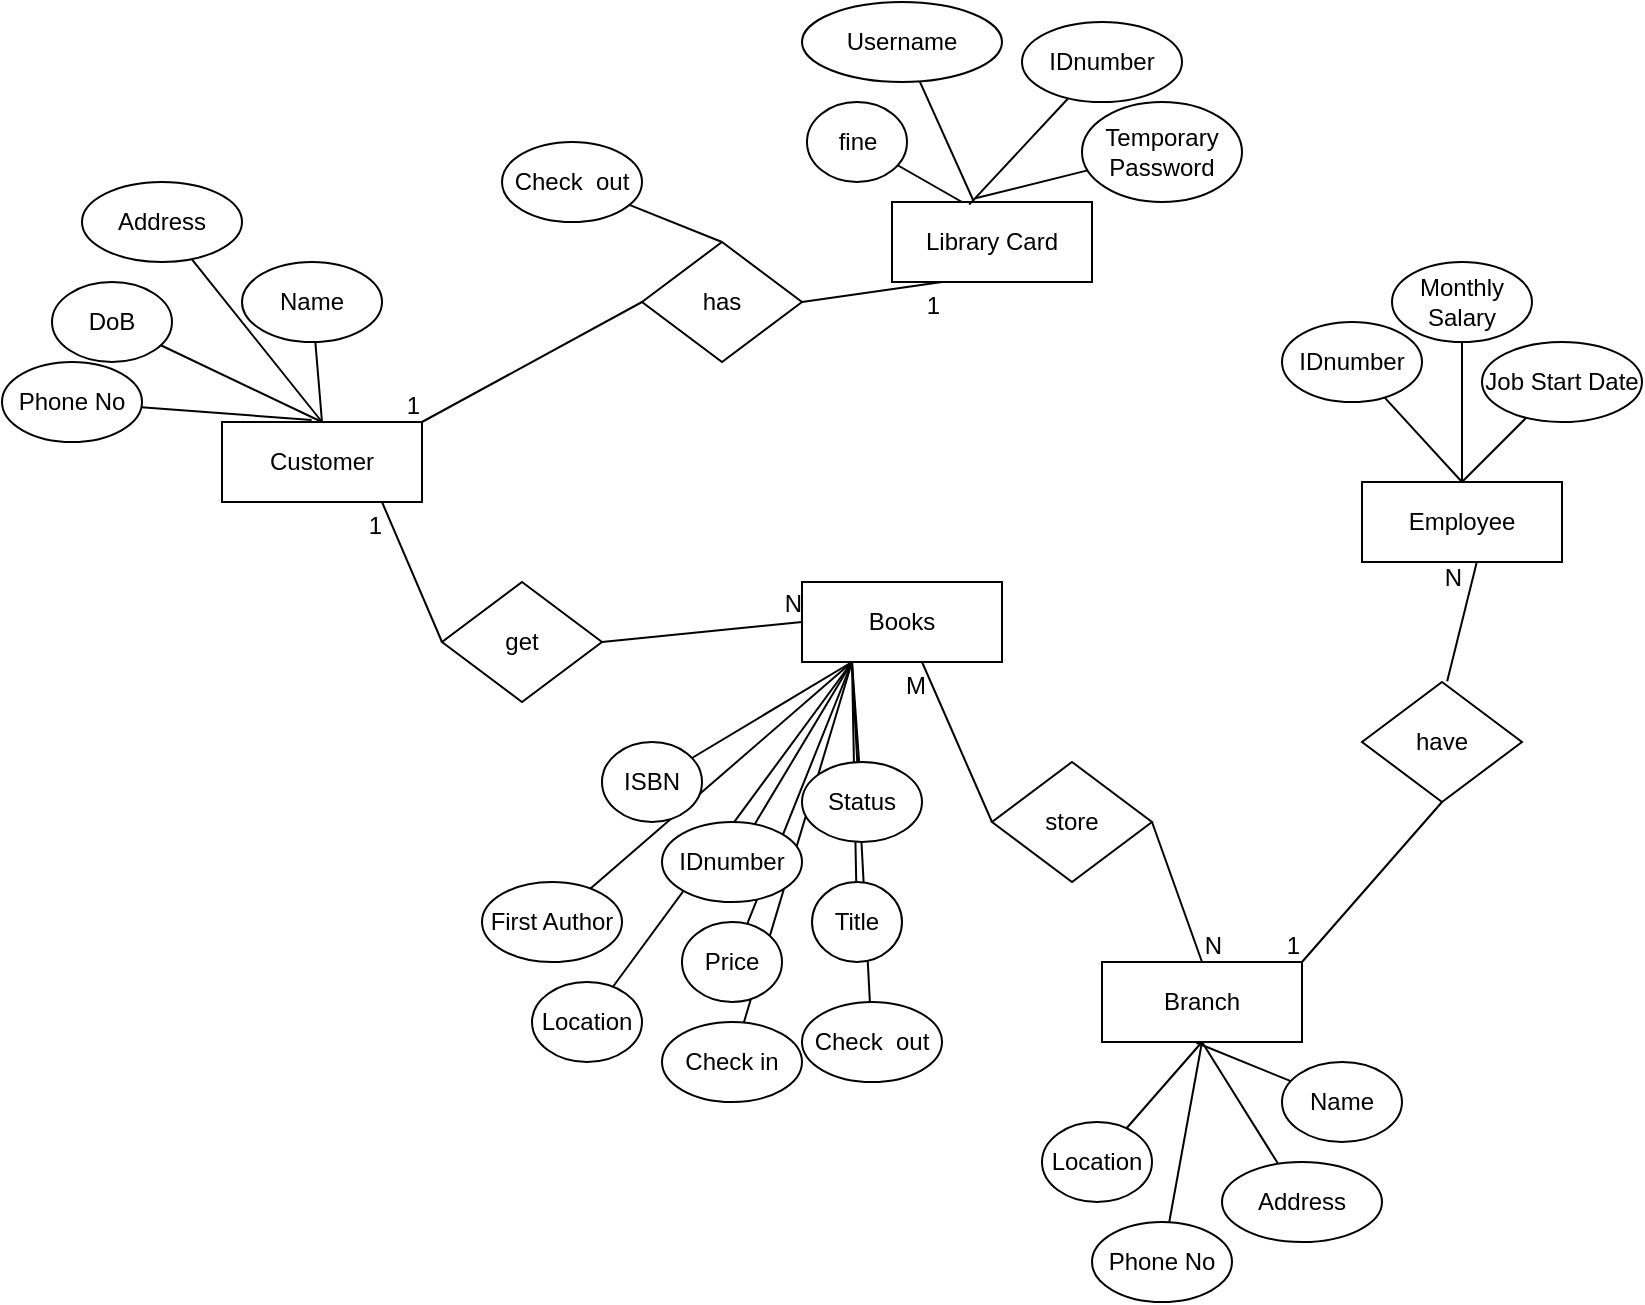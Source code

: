 <mxfile version="15.8.6" type="github">
  <diagram id="TrALUGcJcbnn1xJpBmR4" name="Page-1">
    <mxGraphModel dx="1782" dy="1672" grid="1" gridSize="10" guides="1" tooltips="1" connect="1" arrows="1" fold="1" page="1" pageScale="1" pageWidth="850" pageHeight="1100" math="0" shadow="0">
      <root>
        <mxCell id="0" />
        <mxCell id="1" parent="0" />
        <mxCell id="b2WUHyonEJMLoh59kTHS-1" value="Customer" style="whiteSpace=wrap;html=1;align=center;" vertex="1" parent="1">
          <mxGeometry x="40" y="160" width="100" height="40" as="geometry" />
        </mxCell>
        <mxCell id="b2WUHyonEJMLoh59kTHS-2" value="Library Card" style="whiteSpace=wrap;html=1;align=center;" vertex="1" parent="1">
          <mxGeometry x="375" y="50" width="100" height="40" as="geometry" />
        </mxCell>
        <mxCell id="b2WUHyonEJMLoh59kTHS-3" value="Books" style="whiteSpace=wrap;html=1;align=center;" vertex="1" parent="1">
          <mxGeometry x="330" y="240" width="100" height="40" as="geometry" />
        </mxCell>
        <mxCell id="b2WUHyonEJMLoh59kTHS-4" value="Branch" style="whiteSpace=wrap;html=1;align=center;" vertex="1" parent="1">
          <mxGeometry x="480" y="430" width="100" height="40" as="geometry" />
        </mxCell>
        <mxCell id="b2WUHyonEJMLoh59kTHS-5" value="Employee" style="whiteSpace=wrap;html=1;align=center;" vertex="1" parent="1">
          <mxGeometry x="610" y="190" width="100" height="40" as="geometry" />
        </mxCell>
        <mxCell id="b2WUHyonEJMLoh59kTHS-6" value="get" style="shape=rhombus;perimeter=rhombusPerimeter;whiteSpace=wrap;html=1;align=center;" vertex="1" parent="1">
          <mxGeometry x="150" y="240" width="80" height="60" as="geometry" />
        </mxCell>
        <mxCell id="b2WUHyonEJMLoh59kTHS-7" value="has" style="shape=rhombus;perimeter=rhombusPerimeter;whiteSpace=wrap;html=1;align=center;" vertex="1" parent="1">
          <mxGeometry x="250" y="70" width="80" height="60" as="geometry" />
        </mxCell>
        <mxCell id="b2WUHyonEJMLoh59kTHS-8" value="have" style="shape=rhombus;perimeter=rhombusPerimeter;whiteSpace=wrap;html=1;align=center;" vertex="1" parent="1">
          <mxGeometry x="610" y="290" width="80" height="60" as="geometry" />
        </mxCell>
        <mxCell id="b2WUHyonEJMLoh59kTHS-9" value="store" style="shape=rhombus;perimeter=rhombusPerimeter;whiteSpace=wrap;html=1;align=center;" vertex="1" parent="1">
          <mxGeometry x="425" y="330" width="80" height="60" as="geometry" />
        </mxCell>
        <mxCell id="b2WUHyonEJMLoh59kTHS-10" value="" style="endArrow=none;html=1;rounded=0;exitX=0;exitY=0.5;exitDx=0;exitDy=0;" edge="1" parent="1" source="b2WUHyonEJMLoh59kTHS-6">
          <mxGeometry relative="1" as="geometry">
            <mxPoint x="330" y="250" as="sourcePoint" />
            <mxPoint x="120" y="200" as="targetPoint" />
          </mxGeometry>
        </mxCell>
        <mxCell id="b2WUHyonEJMLoh59kTHS-11" value="1" style="resizable=0;html=1;align=right;verticalAlign=bottom;" connectable="0" vertex="1" parent="b2WUHyonEJMLoh59kTHS-10">
          <mxGeometry x="1" relative="1" as="geometry">
            <mxPoint y="20" as="offset" />
          </mxGeometry>
        </mxCell>
        <mxCell id="b2WUHyonEJMLoh59kTHS-12" value="" style="endArrow=none;html=1;rounded=0;exitX=1;exitY=0.5;exitDx=0;exitDy=0;entryX=0;entryY=0.5;entryDx=0;entryDy=0;" edge="1" parent="1" source="b2WUHyonEJMLoh59kTHS-6" target="b2WUHyonEJMLoh59kTHS-3">
          <mxGeometry relative="1" as="geometry">
            <mxPoint x="330" y="250" as="sourcePoint" />
            <mxPoint x="490" y="250" as="targetPoint" />
          </mxGeometry>
        </mxCell>
        <mxCell id="b2WUHyonEJMLoh59kTHS-13" value="N" style="resizable=0;html=1;align=right;verticalAlign=bottom;" connectable="0" vertex="1" parent="b2WUHyonEJMLoh59kTHS-12">
          <mxGeometry x="1" relative="1" as="geometry" />
        </mxCell>
        <mxCell id="b2WUHyonEJMLoh59kTHS-15" value="" style="endArrow=none;html=1;rounded=0;exitX=1;exitY=0.5;exitDx=0;exitDy=0;entryX=0.25;entryY=1;entryDx=0;entryDy=0;" edge="1" parent="1" source="b2WUHyonEJMLoh59kTHS-7" target="b2WUHyonEJMLoh59kTHS-2">
          <mxGeometry relative="1" as="geometry">
            <mxPoint x="160" y="280" as="sourcePoint" />
            <mxPoint x="130" y="210" as="targetPoint" />
          </mxGeometry>
        </mxCell>
        <mxCell id="b2WUHyonEJMLoh59kTHS-16" value="1" style="resizable=0;html=1;align=right;verticalAlign=bottom;" connectable="0" vertex="1" parent="b2WUHyonEJMLoh59kTHS-15">
          <mxGeometry x="1" relative="1" as="geometry">
            <mxPoint y="20" as="offset" />
          </mxGeometry>
        </mxCell>
        <mxCell id="b2WUHyonEJMLoh59kTHS-17" value="" style="endArrow=none;html=1;rounded=0;exitX=0;exitY=0.5;exitDx=0;exitDy=0;entryX=1;entryY=0;entryDx=0;entryDy=0;" edge="1" parent="1" source="b2WUHyonEJMLoh59kTHS-7" target="b2WUHyonEJMLoh59kTHS-1">
          <mxGeometry relative="1" as="geometry">
            <mxPoint x="340" y="110" as="sourcePoint" />
            <mxPoint x="405" y="90" as="targetPoint" />
          </mxGeometry>
        </mxCell>
        <mxCell id="b2WUHyonEJMLoh59kTHS-18" value="1" style="resizable=0;html=1;align=right;verticalAlign=bottom;" connectable="0" vertex="1" parent="b2WUHyonEJMLoh59kTHS-17">
          <mxGeometry x="1" relative="1" as="geometry" />
        </mxCell>
        <mxCell id="b2WUHyonEJMLoh59kTHS-21" value="" style="endArrow=none;html=1;rounded=0;exitX=0.5;exitY=1;exitDx=0;exitDy=0;entryX=0;entryY=0.5;entryDx=0;entryDy=0;" edge="1" parent="1" target="b2WUHyonEJMLoh59kTHS-9">
          <mxGeometry relative="1" as="geometry">
            <mxPoint x="390" y="280" as="sourcePoint" />
            <mxPoint x="435" y="360" as="targetPoint" />
          </mxGeometry>
        </mxCell>
        <mxCell id="b2WUHyonEJMLoh59kTHS-22" value="M" style="resizable=0;html=1;align=left;verticalAlign=bottom;" connectable="0" vertex="1" parent="b2WUHyonEJMLoh59kTHS-21">
          <mxGeometry x="-1" relative="1" as="geometry">
            <mxPoint x="-10" y="20" as="offset" />
          </mxGeometry>
        </mxCell>
        <mxCell id="b2WUHyonEJMLoh59kTHS-23" value="N" style="resizable=0;html=1;align=right;verticalAlign=bottom;" connectable="0" vertex="1" parent="b2WUHyonEJMLoh59kTHS-21">
          <mxGeometry x="1" relative="1" as="geometry">
            <mxPoint x="115" y="70" as="offset" />
          </mxGeometry>
        </mxCell>
        <mxCell id="b2WUHyonEJMLoh59kTHS-24" value="" style="endArrow=none;html=1;rounded=0;entryX=1;entryY=0.5;entryDx=0;entryDy=0;exitX=0.5;exitY=0;exitDx=0;exitDy=0;" edge="1" parent="1" source="b2WUHyonEJMLoh59kTHS-4" target="b2WUHyonEJMLoh59kTHS-9">
          <mxGeometry relative="1" as="geometry">
            <mxPoint x="380" y="300" as="sourcePoint" />
            <mxPoint x="540" y="300" as="targetPoint" />
          </mxGeometry>
        </mxCell>
        <mxCell id="b2WUHyonEJMLoh59kTHS-26" value="" style="endArrow=none;html=1;rounded=0;entryX=0.548;entryY=1.009;entryDx=0;entryDy=0;entryPerimeter=0;exitX=0.5;exitY=0;exitDx=0;exitDy=0;" edge="1" parent="1">
          <mxGeometry relative="1" as="geometry">
            <mxPoint x="652.6" y="289.64" as="sourcePoint" />
            <mxPoint x="667.4" y="230" as="targetPoint" />
          </mxGeometry>
        </mxCell>
        <mxCell id="b2WUHyonEJMLoh59kTHS-27" value="N" style="resizable=0;html=1;align=right;verticalAlign=bottom;" connectable="0" vertex="1" parent="b2WUHyonEJMLoh59kTHS-26">
          <mxGeometry x="1" relative="1" as="geometry">
            <mxPoint x="-7" y="17" as="offset" />
          </mxGeometry>
        </mxCell>
        <mxCell id="b2WUHyonEJMLoh59kTHS-28" value="" style="endArrow=none;html=1;rounded=0;entryX=1;entryY=0;entryDx=0;entryDy=0;exitX=0.5;exitY=1;exitDx=0;exitDy=0;" edge="1" parent="1" source="b2WUHyonEJMLoh59kTHS-8" target="b2WUHyonEJMLoh59kTHS-4">
          <mxGeometry relative="1" as="geometry">
            <mxPoint x="420" y="350" as="sourcePoint" />
            <mxPoint x="580" y="350" as="targetPoint" />
          </mxGeometry>
        </mxCell>
        <mxCell id="b2WUHyonEJMLoh59kTHS-29" value="1" style="resizable=0;html=1;align=right;verticalAlign=bottom;" connectable="0" vertex="1" parent="b2WUHyonEJMLoh59kTHS-28">
          <mxGeometry x="1" relative="1" as="geometry" />
        </mxCell>
        <mxCell id="b2WUHyonEJMLoh59kTHS-34" style="rounded=0;orthogonalLoop=1;jettySize=auto;html=1;endArrow=none;endFill=0;" edge="1" parent="1" source="b2WUHyonEJMLoh59kTHS-30" target="b2WUHyonEJMLoh59kTHS-2">
          <mxGeometry relative="1" as="geometry" />
        </mxCell>
        <mxCell id="b2WUHyonEJMLoh59kTHS-30" value="Username" style="ellipse;whiteSpace=wrap;html=1;align=center;" vertex="1" parent="1">
          <mxGeometry x="330" y="-50" width="100" height="40" as="geometry" />
        </mxCell>
        <mxCell id="b2WUHyonEJMLoh59kTHS-36" style="edgeStyle=none;rounded=0;orthogonalLoop=1;jettySize=auto;html=1;entryX=0.386;entryY=0.033;entryDx=0;entryDy=0;entryPerimeter=0;endArrow=none;endFill=0;" edge="1" parent="1" source="b2WUHyonEJMLoh59kTHS-31" target="b2WUHyonEJMLoh59kTHS-2">
          <mxGeometry relative="1" as="geometry" />
        </mxCell>
        <mxCell id="b2WUHyonEJMLoh59kTHS-31" value="IDnumber" style="ellipse;whiteSpace=wrap;html=1;align=center;" vertex="1" parent="1">
          <mxGeometry x="440" y="-40" width="80" height="40" as="geometry" />
        </mxCell>
        <mxCell id="b2WUHyonEJMLoh59kTHS-37" style="edgeStyle=none;rounded=0;orthogonalLoop=1;jettySize=auto;html=1;entryX=0.417;entryY=-0.046;entryDx=0;entryDy=0;entryPerimeter=0;endArrow=none;endFill=0;" edge="1" parent="1" source="b2WUHyonEJMLoh59kTHS-32" target="b2WUHyonEJMLoh59kTHS-2">
          <mxGeometry relative="1" as="geometry" />
        </mxCell>
        <mxCell id="b2WUHyonEJMLoh59kTHS-32" value="Temporary Password" style="ellipse;whiteSpace=wrap;html=1;align=center;" vertex="1" parent="1">
          <mxGeometry x="470" width="80" height="50" as="geometry" />
        </mxCell>
        <mxCell id="b2WUHyonEJMLoh59kTHS-35" style="edgeStyle=none;rounded=0;orthogonalLoop=1;jettySize=auto;html=1;endArrow=none;endFill=0;" edge="1" parent="1" source="b2WUHyonEJMLoh59kTHS-33">
          <mxGeometry relative="1" as="geometry">
            <mxPoint x="410" y="50" as="targetPoint" />
          </mxGeometry>
        </mxCell>
        <mxCell id="b2WUHyonEJMLoh59kTHS-33" value="fine" style="ellipse;whiteSpace=wrap;html=1;align=center;" vertex="1" parent="1">
          <mxGeometry x="332.5" width="50" height="40" as="geometry" />
        </mxCell>
        <mxCell id="b2WUHyonEJMLoh59kTHS-42" style="edgeStyle=none;rounded=0;orthogonalLoop=1;jettySize=auto;html=1;entryX=0.5;entryY=0;entryDx=0;entryDy=0;endArrow=none;endFill=0;" edge="1" parent="1" source="b2WUHyonEJMLoh59kTHS-38" target="b2WUHyonEJMLoh59kTHS-1">
          <mxGeometry relative="1" as="geometry" />
        </mxCell>
        <mxCell id="b2WUHyonEJMLoh59kTHS-38" value="Name" style="ellipse;whiteSpace=wrap;html=1;align=center;" vertex="1" parent="1">
          <mxGeometry x="50" y="80" width="70" height="40" as="geometry" />
        </mxCell>
        <mxCell id="b2WUHyonEJMLoh59kTHS-43" style="edgeStyle=none;rounded=0;orthogonalLoop=1;jettySize=auto;html=1;entryX=0.5;entryY=0;entryDx=0;entryDy=0;endArrow=none;endFill=0;" edge="1" parent="1" source="b2WUHyonEJMLoh59kTHS-39" target="b2WUHyonEJMLoh59kTHS-1">
          <mxGeometry relative="1" as="geometry" />
        </mxCell>
        <mxCell id="b2WUHyonEJMLoh59kTHS-39" value="Address" style="ellipse;whiteSpace=wrap;html=1;align=center;" vertex="1" parent="1">
          <mxGeometry x="-30" y="40" width="80" height="40" as="geometry" />
        </mxCell>
        <mxCell id="b2WUHyonEJMLoh59kTHS-45" style="edgeStyle=none;rounded=0;orthogonalLoop=1;jettySize=auto;html=1;entryX=0.448;entryY=-0.025;entryDx=0;entryDy=0;entryPerimeter=0;endArrow=none;endFill=0;" edge="1" parent="1" source="b2WUHyonEJMLoh59kTHS-40" target="b2WUHyonEJMLoh59kTHS-1">
          <mxGeometry relative="1" as="geometry" />
        </mxCell>
        <mxCell id="b2WUHyonEJMLoh59kTHS-40" value="Phone No" style="ellipse;whiteSpace=wrap;html=1;align=center;" vertex="1" parent="1">
          <mxGeometry x="-70" y="130" width="70" height="40" as="geometry" />
        </mxCell>
        <mxCell id="b2WUHyonEJMLoh59kTHS-44" style="edgeStyle=none;rounded=0;orthogonalLoop=1;jettySize=auto;html=1;entryX=0.5;entryY=0;entryDx=0;entryDy=0;endArrow=none;endFill=0;" edge="1" parent="1" source="b2WUHyonEJMLoh59kTHS-41" target="b2WUHyonEJMLoh59kTHS-1">
          <mxGeometry relative="1" as="geometry" />
        </mxCell>
        <mxCell id="b2WUHyonEJMLoh59kTHS-41" value="DoB" style="ellipse;whiteSpace=wrap;html=1;align=center;" vertex="1" parent="1">
          <mxGeometry x="-45" y="90" width="60" height="40" as="geometry" />
        </mxCell>
        <mxCell id="b2WUHyonEJMLoh59kTHS-56" style="edgeStyle=none;rounded=0;orthogonalLoop=1;jettySize=auto;html=1;entryX=0.25;entryY=1;entryDx=0;entryDy=0;endArrow=none;endFill=0;" edge="1" parent="1" source="b2WUHyonEJMLoh59kTHS-46" target="b2WUHyonEJMLoh59kTHS-3">
          <mxGeometry relative="1" as="geometry" />
        </mxCell>
        <mxCell id="b2WUHyonEJMLoh59kTHS-57" style="edgeStyle=none;rounded=0;orthogonalLoop=1;jettySize=auto;html=1;entryX=0.25;entryY=1;entryDx=0;entryDy=0;endArrow=none;endFill=0;" edge="1" parent="1" source="b2WUHyonEJMLoh59kTHS-47" target="b2WUHyonEJMLoh59kTHS-3">
          <mxGeometry relative="1" as="geometry" />
        </mxCell>
        <mxCell id="b2WUHyonEJMLoh59kTHS-60" style="edgeStyle=none;rounded=0;orthogonalLoop=1;jettySize=auto;html=1;entryX=0.25;entryY=1;entryDx=0;entryDy=0;endArrow=none;endFill=0;" edge="1" parent="1" source="b2WUHyonEJMLoh59kTHS-48" target="b2WUHyonEJMLoh59kTHS-3">
          <mxGeometry relative="1" as="geometry" />
        </mxCell>
        <mxCell id="b2WUHyonEJMLoh59kTHS-62" style="edgeStyle=none;rounded=0;orthogonalLoop=1;jettySize=auto;html=1;entryX=0.25;entryY=1;entryDx=0;entryDy=0;endArrow=none;endFill=0;" edge="1" parent="1" source="b2WUHyonEJMLoh59kTHS-49" target="b2WUHyonEJMLoh59kTHS-3">
          <mxGeometry relative="1" as="geometry" />
        </mxCell>
        <mxCell id="b2WUHyonEJMLoh59kTHS-49" value="First Author" style="ellipse;whiteSpace=wrap;html=1;align=center;" vertex="1" parent="1">
          <mxGeometry x="170" y="390" width="70" height="40" as="geometry" />
        </mxCell>
        <mxCell id="b2WUHyonEJMLoh59kTHS-55" style="edgeStyle=none;rounded=0;orthogonalLoop=1;jettySize=auto;html=1;endArrow=none;endFill=0;entryX=0.25;entryY=1;entryDx=0;entryDy=0;" edge="1" parent="1" source="b2WUHyonEJMLoh59kTHS-50" target="b2WUHyonEJMLoh59kTHS-3">
          <mxGeometry relative="1" as="geometry">
            <mxPoint x="360" y="280" as="targetPoint" />
          </mxGeometry>
        </mxCell>
        <mxCell id="b2WUHyonEJMLoh59kTHS-58" style="edgeStyle=none;rounded=0;orthogonalLoop=1;jettySize=auto;html=1;entryX=0.25;entryY=1;entryDx=0;entryDy=0;endArrow=none;endFill=0;" edge="1" parent="1" source="b2WUHyonEJMLoh59kTHS-51" target="b2WUHyonEJMLoh59kTHS-3">
          <mxGeometry relative="1" as="geometry" />
        </mxCell>
        <mxCell id="b2WUHyonEJMLoh59kTHS-61" style="edgeStyle=none;rounded=0;orthogonalLoop=1;jettySize=auto;html=1;endArrow=none;endFill=0;entryX=0.25;entryY=1;entryDx=0;entryDy=0;" edge="1" parent="1" source="b2WUHyonEJMLoh59kTHS-52" target="b2WUHyonEJMLoh59kTHS-3">
          <mxGeometry relative="1" as="geometry">
            <mxPoint x="360" y="280" as="targetPoint" />
          </mxGeometry>
        </mxCell>
        <mxCell id="b2WUHyonEJMLoh59kTHS-52" value="Check in" style="ellipse;whiteSpace=wrap;html=1;align=center;" vertex="1" parent="1">
          <mxGeometry x="260" y="460" width="70" height="40" as="geometry" />
        </mxCell>
        <mxCell id="b2WUHyonEJMLoh59kTHS-59" style="edgeStyle=none;rounded=0;orthogonalLoop=1;jettySize=auto;html=1;entryX=0.25;entryY=1;entryDx=0;entryDy=0;endArrow=none;endFill=0;" edge="1" parent="1" source="b2WUHyonEJMLoh59kTHS-53" target="b2WUHyonEJMLoh59kTHS-3">
          <mxGeometry relative="1" as="geometry" />
        </mxCell>
        <mxCell id="b2WUHyonEJMLoh59kTHS-53" value="Check&amp;nbsp; out" style="ellipse;whiteSpace=wrap;html=1;align=center;" vertex="1" parent="1">
          <mxGeometry x="330" y="450" width="70" height="40" as="geometry" />
        </mxCell>
        <mxCell id="b2WUHyonEJMLoh59kTHS-63" style="edgeStyle=none;rounded=0;orthogonalLoop=1;jettySize=auto;html=1;entryX=0.25;entryY=1;entryDx=0;entryDy=0;endArrow=none;endFill=0;" edge="1" parent="1" source="b2WUHyonEJMLoh59kTHS-54" target="b2WUHyonEJMLoh59kTHS-3">
          <mxGeometry relative="1" as="geometry" />
        </mxCell>
        <mxCell id="b2WUHyonEJMLoh59kTHS-54" value="Location" style="ellipse;whiteSpace=wrap;html=1;align=center;" vertex="1" parent="1">
          <mxGeometry x="195" y="440" width="55" height="40" as="geometry" />
        </mxCell>
        <mxCell id="b2WUHyonEJMLoh59kTHS-50" value="Status" style="ellipse;whiteSpace=wrap;html=1;align=center;" vertex="1" parent="1">
          <mxGeometry x="330" y="330" width="60" height="40" as="geometry" />
        </mxCell>
        <mxCell id="b2WUHyonEJMLoh59kTHS-47" value="IDnumber" style="ellipse;whiteSpace=wrap;html=1;align=center;" vertex="1" parent="1">
          <mxGeometry x="260" y="360" width="70" height="40" as="geometry" />
        </mxCell>
        <mxCell id="b2WUHyonEJMLoh59kTHS-51" value="Title" style="ellipse;whiteSpace=wrap;html=1;align=center;" vertex="1" parent="1">
          <mxGeometry x="335" y="390" width="45" height="40" as="geometry" />
        </mxCell>
        <mxCell id="b2WUHyonEJMLoh59kTHS-48" value="Price" style="ellipse;whiteSpace=wrap;html=1;align=center;" vertex="1" parent="1">
          <mxGeometry x="270" y="410" width="50" height="40" as="geometry" />
        </mxCell>
        <mxCell id="b2WUHyonEJMLoh59kTHS-46" value="ISBN" style="ellipse;whiteSpace=wrap;html=1;align=center;" vertex="1" parent="1">
          <mxGeometry x="230" y="320" width="50" height="40" as="geometry" />
        </mxCell>
        <mxCell id="b2WUHyonEJMLoh59kTHS-72" style="edgeStyle=none;rounded=0;orthogonalLoop=1;jettySize=auto;html=1;entryX=0.5;entryY=1;entryDx=0;entryDy=0;endArrow=none;endFill=0;" edge="1" parent="1" source="b2WUHyonEJMLoh59kTHS-64" target="b2WUHyonEJMLoh59kTHS-4">
          <mxGeometry relative="1" as="geometry" />
        </mxCell>
        <mxCell id="b2WUHyonEJMLoh59kTHS-64" value="Location" style="ellipse;whiteSpace=wrap;html=1;align=center;" vertex="1" parent="1">
          <mxGeometry x="450" y="510" width="55" height="40" as="geometry" />
        </mxCell>
        <mxCell id="b2WUHyonEJMLoh59kTHS-70" style="edgeStyle=none;rounded=0;orthogonalLoop=1;jettySize=auto;html=1;entryX=0.5;entryY=1;entryDx=0;entryDy=0;endArrow=none;endFill=0;" edge="1" parent="1" source="b2WUHyonEJMLoh59kTHS-65" target="b2WUHyonEJMLoh59kTHS-4">
          <mxGeometry relative="1" as="geometry" />
        </mxCell>
        <mxCell id="b2WUHyonEJMLoh59kTHS-65" value="Address" style="ellipse;whiteSpace=wrap;html=1;align=center;" vertex="1" parent="1">
          <mxGeometry x="540" y="530" width="80" height="40" as="geometry" />
        </mxCell>
        <mxCell id="b2WUHyonEJMLoh59kTHS-69" style="edgeStyle=none;rounded=0;orthogonalLoop=1;jettySize=auto;html=1;entryX=0.472;entryY=1.01;entryDx=0;entryDy=0;entryPerimeter=0;endArrow=none;endFill=0;" edge="1" parent="1" source="b2WUHyonEJMLoh59kTHS-66" target="b2WUHyonEJMLoh59kTHS-4">
          <mxGeometry relative="1" as="geometry" />
        </mxCell>
        <mxCell id="b2WUHyonEJMLoh59kTHS-66" value="Name" style="ellipse;whiteSpace=wrap;html=1;align=center;" vertex="1" parent="1">
          <mxGeometry x="570" y="480" width="60" height="40" as="geometry" />
        </mxCell>
        <mxCell id="b2WUHyonEJMLoh59kTHS-71" style="edgeStyle=none;rounded=0;orthogonalLoop=1;jettySize=auto;html=1;endArrow=none;endFill=0;" edge="1" parent="1" source="b2WUHyonEJMLoh59kTHS-67">
          <mxGeometry relative="1" as="geometry">
            <mxPoint x="530" y="470" as="targetPoint" />
          </mxGeometry>
        </mxCell>
        <mxCell id="b2WUHyonEJMLoh59kTHS-67" value="Phone No" style="ellipse;whiteSpace=wrap;html=1;align=center;" vertex="1" parent="1">
          <mxGeometry x="475" y="560" width="70" height="40" as="geometry" />
        </mxCell>
        <mxCell id="b2WUHyonEJMLoh59kTHS-76" style="edgeStyle=none;rounded=0;orthogonalLoop=1;jettySize=auto;html=1;entryX=0.5;entryY=0;entryDx=0;entryDy=0;endArrow=none;endFill=0;" edge="1" parent="1" source="b2WUHyonEJMLoh59kTHS-73" target="b2WUHyonEJMLoh59kTHS-5">
          <mxGeometry relative="1" as="geometry" />
        </mxCell>
        <mxCell id="b2WUHyonEJMLoh59kTHS-73" value="IDnumber" style="ellipse;whiteSpace=wrap;html=1;align=center;" vertex="1" parent="1">
          <mxGeometry x="570" y="110" width="70" height="40" as="geometry" />
        </mxCell>
        <mxCell id="b2WUHyonEJMLoh59kTHS-77" style="edgeStyle=none;rounded=0;orthogonalLoop=1;jettySize=auto;html=1;entryX=0.5;entryY=0;entryDx=0;entryDy=0;endArrow=none;endFill=0;" edge="1" parent="1" source="b2WUHyonEJMLoh59kTHS-74" target="b2WUHyonEJMLoh59kTHS-5">
          <mxGeometry relative="1" as="geometry" />
        </mxCell>
        <mxCell id="b2WUHyonEJMLoh59kTHS-74" value="Monthly Salary" style="ellipse;whiteSpace=wrap;html=1;align=center;" vertex="1" parent="1">
          <mxGeometry x="625" y="80" width="70" height="40" as="geometry" />
        </mxCell>
        <mxCell id="b2WUHyonEJMLoh59kTHS-78" style="edgeStyle=none;rounded=0;orthogonalLoop=1;jettySize=auto;html=1;entryX=0.5;entryY=0;entryDx=0;entryDy=0;endArrow=none;endFill=0;" edge="1" parent="1" source="b2WUHyonEJMLoh59kTHS-75" target="b2WUHyonEJMLoh59kTHS-5">
          <mxGeometry relative="1" as="geometry" />
        </mxCell>
        <mxCell id="b2WUHyonEJMLoh59kTHS-75" value="Job Start Date" style="ellipse;whiteSpace=wrap;html=1;align=center;" vertex="1" parent="1">
          <mxGeometry x="670" y="120" width="80" height="40" as="geometry" />
        </mxCell>
        <mxCell id="b2WUHyonEJMLoh59kTHS-80" style="edgeStyle=none;rounded=0;orthogonalLoop=1;jettySize=auto;html=1;entryX=0.5;entryY=0;entryDx=0;entryDy=0;endArrow=none;endFill=0;" edge="1" parent="1" source="b2WUHyonEJMLoh59kTHS-79" target="b2WUHyonEJMLoh59kTHS-7">
          <mxGeometry relative="1" as="geometry" />
        </mxCell>
        <mxCell id="b2WUHyonEJMLoh59kTHS-79" value="Check&amp;nbsp; out" style="ellipse;whiteSpace=wrap;html=1;align=center;" vertex="1" parent="1">
          <mxGeometry x="180" y="20" width="70" height="40" as="geometry" />
        </mxCell>
      </root>
    </mxGraphModel>
  </diagram>
</mxfile>

